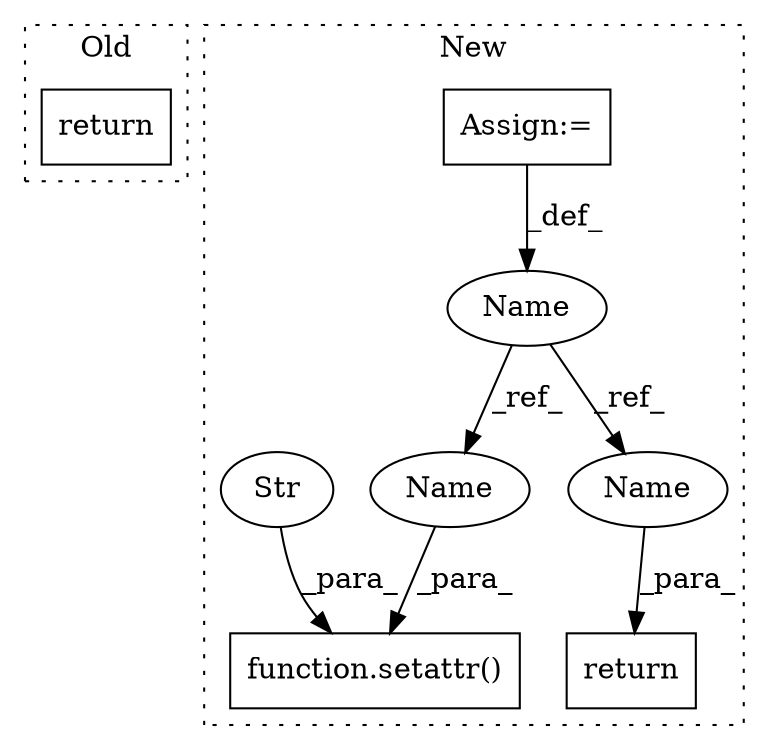 digraph G {
subgraph cluster0 {
1 [label="return" a="93" s="20700" l="7" shape="box"];
label = "Old";
style="dotted";
}
subgraph cluster1 {
2 [label="function.setattr()" a="75" s="21846,21882" l="8,1" shape="box"];
3 [label="Assign:=" a="68" s="21756" l="3" shape="box"];
4 [label="Str" a="66" s="21867" l="10" shape="ellipse"];
5 [label="Name" a="87" s="21745" l="11" shape="ellipse"];
6 [label="return" a="93" s="21893" l="7" shape="box"];
7 [label="Name" a="87" s="21900" l="11" shape="ellipse"];
8 [label="Name" a="87" s="21854" l="11" shape="ellipse"];
label = "New";
style="dotted";
}
3 -> 5 [label="_def_"];
4 -> 2 [label="_para_"];
5 -> 7 [label="_ref_"];
5 -> 8 [label="_ref_"];
7 -> 6 [label="_para_"];
8 -> 2 [label="_para_"];
}